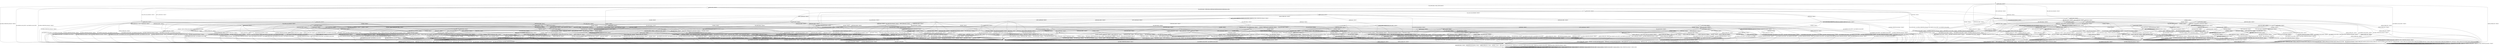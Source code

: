 digraph h14 {
s0 [label="s0"];
s1 [label="s1"];
s2 [label="s2"];
s6 [label="s6"];
s9 [label="s9"];
s18 [label="s18"];
s27 [label="s27"];
s37 [label="s37"];
s3 [label="s3"];
s4 [label="s4"];
s7 [label="s7"];
s8 [label="s8"];
s10 [label="s10"];
s11 [label="s11"];
s36 [label="s36"];
s38 [label="s38"];
s39 [label="s39"];
s48 [label="s48"];
s70 [label="s70"];
s75 [label="s75"];
s76 [label="s76"];
s79 [label="s79"];
s5 [label="s5"];
s12 [label="s12"];
s21 [label="s21"];
s28 [label="s28"];
s29 [label="s29"];
s40 [label="s40"];
s41 [label="s41"];
s42 [label="s42"];
s52 [label="s52"];
s55 [label="s55"];
s58 [label="s58"];
s71 [label="s71"];
s72 [label="s72"];
s77 [label="s77"];
s80 [label="s80"];
s81 [label="s81"];
s13 [label="s13"];
s14 [label="s14"];
s30 [label="s30"];
s43 [label="s43"];
s46 [label="s46"];
s49 [label="s49"];
s50 [label="s50"];
s54 [label="s54"];
s56 [label="s56"];
s64 [label="s64"];
s73 [label="s73"];
s74 [label="s74"];
s78 [label="s78"];
s15 [label="s15"];
s16 [label="s16"];
s17 [label="s17"];
s19 [label="s19"];
s20 [label="s20"];
s22 [label="s22"];
s23 [label="s23"];
s31 [label="s31"];
s35 [label="s35"];
s44 [label="s44"];
s66 [label="s66"];
s67 [label="s67"];
s24 [label="s24"];
s25 [label="s25"];
s32 [label="s32"];
s33 [label="s33"];
s34 [label="s34"];
s45 [label="s45"];
s47 [label="s47"];
s53 [label="s53"];
s59 [label="s59"];
s60 [label="s60"];
s61 [label="s61"];
s26 [label="s26"];
s51 [label="s51"];
s57 [label="s57"];
s62 [label="s62"];
s63 [label="s63"];
s65 [label="s65"];
s68 [label="s68"];
s69 [label="s69"];
s0 -> s1 [label="RSA_CLIENT_HELLO / HELLO_VERIFY_REQUEST"];
s0 -> s2 [label="RSA_CLIENT_KEY_EXCHANGE / TIMEOUT"];
s0 -> s9 [label="CHANGE_CIPHER_SPEC / TIMEOUT"];
s0 -> s18 [label="FINISHED / TIMEOUT"];
s0 -> s0 [label="APPLICATION / TIMEOUT"];
s0 -> s37 [label="CERTIFICATE / TIMEOUT"];
s0 -> s27 [label="EMPTY_CERTIFICATE / TIMEOUT"];
s0 -> s18 [label="CERTIFICATE_VERIFY / TIMEOUT"];
s0 -> s6 [label="Alert(WARNING,CLOSE_NOTIFY) / TIMEOUT"];
s0 -> s6 [label="Alert(FATAL,UNEXPECTED_MESSAGE) / TIMEOUT"];
s1 -> s3 [label="RSA_CLIENT_HELLO / SERVER_HELLO,CERTIFICATE,CERTIFICATE_REQUEST,SERVER_HELLO_DONE"];
s1 -> s4 [label="RSA_CLIENT_KEY_EXCHANGE / TIMEOUT"];
s1 -> s9 [label="CHANGE_CIPHER_SPEC / TIMEOUT"];
s1 -> s7 [label="FINISHED / TIMEOUT"];
s1 -> s1 [label="APPLICATION / TIMEOUT"];
s1 -> s38 [label="CERTIFICATE / TIMEOUT"];
s1 -> s10 [label="EMPTY_CERTIFICATE / TIMEOUT"];
s1 -> s7 [label="CERTIFICATE_VERIFY / TIMEOUT"];
s1 -> s6 [label="Alert(WARNING,CLOSE_NOTIFY) / Alert(WARNING,CLOSE_NOTIFY)"];
s1 -> s6 [label="Alert(FATAL,UNEXPECTED_MESSAGE) / TIMEOUT"];
s2 -> s36 [label="RSA_CLIENT_HELLO / TIMEOUT"];
s2 -> s18 [label="RSA_CLIENT_KEY_EXCHANGE / TIMEOUT"];
s2 -> s11 [label="CHANGE_CIPHER_SPEC / TIMEOUT"];
s2 -> s70 [label="FINISHED / TIMEOUT"];
s2 -> s2 [label="APPLICATION / TIMEOUT"];
s2 -> s75 [label="CERTIFICATE / TIMEOUT"];
s2 -> s75 [label="EMPTY_CERTIFICATE / TIMEOUT"];
s2 -> s39 [label="CERTIFICATE_VERIFY / TIMEOUT"];
s2 -> s6 [label="Alert(WARNING,CLOSE_NOTIFY) / TIMEOUT"];
s2 -> s6 [label="Alert(FATAL,UNEXPECTED_MESSAGE) / TIMEOUT"];
s6 -> s8 [label="RSA_CLIENT_HELLO / TIMEOUT"];
s6 -> s8 [label="RSA_CLIENT_KEY_EXCHANGE / TIMEOUT"];
s6 -> s8 [label="CHANGE_CIPHER_SPEC / TIMEOUT"];
s6 -> s8 [label="FINISHED / TIMEOUT"];
s6 -> s8 [label="APPLICATION / TIMEOUT"];
s6 -> s8 [label="CERTIFICATE / TIMEOUT"];
s6 -> s8 [label="EMPTY_CERTIFICATE / TIMEOUT"];
s6 -> s8 [label="CERTIFICATE_VERIFY / TIMEOUT"];
s6 -> s8 [label="Alert(WARNING,CLOSE_NOTIFY) / TIMEOUT"];
s6 -> s8 [label="Alert(FATAL,UNEXPECTED_MESSAGE) / TIMEOUT"];
s9 -> s9 [label="RSA_CLIENT_HELLO / TIMEOUT"];
s9 -> s9 [label="RSA_CLIENT_KEY_EXCHANGE / TIMEOUT"];
s9 -> s9 [label="CHANGE_CIPHER_SPEC / TIMEOUT"];
s9 -> s9 [label="FINISHED / TIMEOUT"];
s9 -> s9 [label="APPLICATION / TIMEOUT"];
s9 -> s9 [label="CERTIFICATE / TIMEOUT"];
s9 -> s9 [label="EMPTY_CERTIFICATE / TIMEOUT"];
s9 -> s9 [label="CERTIFICATE_VERIFY / TIMEOUT"];
s9 -> s9 [label="Alert(WARNING,CLOSE_NOTIFY) / TIMEOUT"];
s9 -> s9 [label="Alert(FATAL,UNEXPECTED_MESSAGE) / TIMEOUT"];
s18 -> s18 [label="RSA_CLIENT_HELLO / TIMEOUT"];
s18 -> s18 [label="RSA_CLIENT_KEY_EXCHANGE / TIMEOUT"];
s18 -> s9 [label="CHANGE_CIPHER_SPEC / TIMEOUT"];
s18 -> s18 [label="FINISHED / TIMEOUT"];
s18 -> s18 [label="APPLICATION / TIMEOUT"];
s18 -> s18 [label="CERTIFICATE / TIMEOUT"];
s18 -> s18 [label="EMPTY_CERTIFICATE / TIMEOUT"];
s18 -> s18 [label="CERTIFICATE_VERIFY / TIMEOUT"];
s18 -> s6 [label="Alert(WARNING,CLOSE_NOTIFY) / TIMEOUT"];
s18 -> s6 [label="Alert(FATAL,UNEXPECTED_MESSAGE) / TIMEOUT"];
s27 -> s76 [label="RSA_CLIENT_HELLO / TIMEOUT"];
s27 -> s75 [label="RSA_CLIENT_KEY_EXCHANGE / TIMEOUT"];
s27 -> s11 [label="CHANGE_CIPHER_SPEC / TIMEOUT"];
s27 -> s79 [label="FINISHED / TIMEOUT"];
s27 -> s27 [label="APPLICATION / TIMEOUT"];
s27 -> s18 [label="CERTIFICATE / TIMEOUT"];
s27 -> s18 [label="EMPTY_CERTIFICATE / TIMEOUT"];
s27 -> s48 [label="CERTIFICATE_VERIFY / TIMEOUT"];
s27 -> s6 [label="Alert(WARNING,CLOSE_NOTIFY) / TIMEOUT"];
s27 -> s6 [label="Alert(FATAL,UNEXPECTED_MESSAGE) / TIMEOUT"];
s37 -> s37 [label="RSA_CLIENT_HELLO / TIMEOUT"];
s37 -> s37 [label="RSA_CLIENT_KEY_EXCHANGE / TIMEOUT"];
s37 -> s9 [label="CHANGE_CIPHER_SPEC / TIMEOUT"];
s37 -> s37 [label="FINISHED / TIMEOUT"];
s37 -> s37 [label="APPLICATION / TIMEOUT"];
s37 -> s18 [label="CERTIFICATE / TIMEOUT"];
s37 -> s18 [label="EMPTY_CERTIFICATE / TIMEOUT"];
s37 -> s48 [label="CERTIFICATE_VERIFY / TIMEOUT"];
s37 -> s6 [label="Alert(WARNING,CLOSE_NOTIFY) / TIMEOUT"];
s37 -> s6 [label="Alert(FATAL,UNEXPECTED_MESSAGE) / TIMEOUT"];
s3 -> s6 [label="RSA_CLIENT_HELLO / Alert(FATAL,UNEXPECTED_MESSAGE)"];
s3 -> s12 [label="RSA_CLIENT_KEY_EXCHANGE / TIMEOUT"];
s3 -> s9 [label="CHANGE_CIPHER_SPEC / TIMEOUT"];
s3 -> s7 [label="FINISHED / TIMEOUT"];
s3 -> s3 [label="APPLICATION / TIMEOUT"];
s3 -> s38 [label="CERTIFICATE / TIMEOUT"];
s3 -> s40 [label="EMPTY_CERTIFICATE / TIMEOUT"];
s3 -> s7 [label="CERTIFICATE_VERIFY / TIMEOUT"];
s3 -> s6 [label="Alert(WARNING,CLOSE_NOTIFY) / Alert(WARNING,CLOSE_NOTIFY)"];
s3 -> s6 [label="Alert(FATAL,UNEXPECTED_MESSAGE) / TIMEOUT"];
s4 -> s21 [label="RSA_CLIENT_HELLO / TIMEOUT"];
s4 -> s7 [label="RSA_CLIENT_KEY_EXCHANGE / TIMEOUT"];
s4 -> s5 [label="CHANGE_CIPHER_SPEC / TIMEOUT"];
s4 -> s28 [label="FINISHED / TIMEOUT"];
s4 -> s4 [label="APPLICATION / TIMEOUT"];
s4 -> s71 [label="CERTIFICATE / TIMEOUT"];
s4 -> s71 [label="EMPTY_CERTIFICATE / TIMEOUT"];
s4 -> s41 [label="CERTIFICATE_VERIFY / TIMEOUT"];
s4 -> s6 [label="Alert(WARNING,CLOSE_NOTIFY) / Alert(WARNING,CLOSE_NOTIFY)"];
s4 -> s6 [label="Alert(FATAL,UNEXPECTED_MESSAGE) / TIMEOUT"];
s7 -> s7 [label="RSA_CLIENT_HELLO / TIMEOUT"];
s7 -> s7 [label="RSA_CLIENT_KEY_EXCHANGE / TIMEOUT"];
s7 -> s9 [label="CHANGE_CIPHER_SPEC / TIMEOUT"];
s7 -> s7 [label="FINISHED / TIMEOUT"];
s7 -> s7 [label="APPLICATION / TIMEOUT"];
s7 -> s7 [label="CERTIFICATE / TIMEOUT"];
s7 -> s7 [label="EMPTY_CERTIFICATE / TIMEOUT"];
s7 -> s7 [label="CERTIFICATE_VERIFY / TIMEOUT"];
s7 -> s6 [label="Alert(WARNING,CLOSE_NOTIFY) / Alert(WARNING,CLOSE_NOTIFY)"];
s7 -> s6 [label="Alert(FATAL,UNEXPECTED_MESSAGE) / TIMEOUT"];
s8 -> s8 [label="RSA_CLIENT_HELLO / SOCKET_CLOSED"];
s8 -> s8 [label="RSA_CLIENT_KEY_EXCHANGE / SOCKET_CLOSED"];
s8 -> s8 [label="CHANGE_CIPHER_SPEC / SOCKET_CLOSED"];
s8 -> s8 [label="FINISHED / SOCKET_CLOSED"];
s8 -> s8 [label="APPLICATION / SOCKET_CLOSED"];
s8 -> s8 [label="CERTIFICATE / SOCKET_CLOSED"];
s8 -> s8 [label="EMPTY_CERTIFICATE / SOCKET_CLOSED"];
s8 -> s8 [label="CERTIFICATE_VERIFY / SOCKET_CLOSED"];
s8 -> s8 [label="Alert(WARNING,CLOSE_NOTIFY) / SOCKET_CLOSED"];
s8 -> s8 [label="Alert(FATAL,UNEXPECTED_MESSAGE) / SOCKET_CLOSED"];
s10 -> s29 [label="RSA_CLIENT_HELLO / TIMEOUT"];
s10 -> s71 [label="RSA_CLIENT_KEY_EXCHANGE / TIMEOUT"];
s10 -> s5 [label="CHANGE_CIPHER_SPEC / TIMEOUT"];
s10 -> s55 [label="FINISHED / TIMEOUT"];
s10 -> s10 [label="APPLICATION / TIMEOUT"];
s10 -> s7 [label="CERTIFICATE / TIMEOUT"];
s10 -> s7 [label="EMPTY_CERTIFICATE / TIMEOUT"];
s10 -> s42 [label="CERTIFICATE_VERIFY / TIMEOUT"];
s10 -> s6 [label="Alert(WARNING,CLOSE_NOTIFY) / Alert(WARNING,CLOSE_NOTIFY)"];
s10 -> s6 [label="Alert(FATAL,UNEXPECTED_MESSAGE) / TIMEOUT"];
s11 -> s6 [label="RSA_CLIENT_HELLO / TIMEOUT"];
s11 -> s6 [label="RSA_CLIENT_KEY_EXCHANGE / TIMEOUT"];
s11 -> s9 [label="CHANGE_CIPHER_SPEC / TIMEOUT"];
s11 -> s6 [label="FINISHED / TIMEOUT"];
s11 -> s11 [label="APPLICATION / TIMEOUT"];
s11 -> s6 [label="CERTIFICATE / TIMEOUT"];
s11 -> s6 [label="EMPTY_CERTIFICATE / TIMEOUT"];
s11 -> s6 [label="CERTIFICATE_VERIFY / TIMEOUT"];
s11 -> s11 [label="Alert(WARNING,CLOSE_NOTIFY) / TIMEOUT"];
s11 -> s11 [label="Alert(FATAL,UNEXPECTED_MESSAGE) / TIMEOUT"];
s36 -> s18 [label="RSA_CLIENT_HELLO / TIMEOUT"];
s36 -> s18 [label="RSA_CLIENT_KEY_EXCHANGE / TIMEOUT"];
s36 -> s11 [label="CHANGE_CIPHER_SPEC / TIMEOUT"];
s36 -> s80 [label="FINISHED / TIMEOUT"];
s36 -> s36 [label="APPLICATION / TIMEOUT"];
s36 -> s76 [label="CERTIFICATE / TIMEOUT"];
s36 -> s76 [label="EMPTY_CERTIFICATE / TIMEOUT"];
s36 -> s52 [label="CERTIFICATE_VERIFY / TIMEOUT"];
s36 -> s6 [label="Alert(WARNING,CLOSE_NOTIFY) / TIMEOUT"];
s36 -> s6 [label="Alert(FATAL,UNEXPECTED_MESSAGE) / TIMEOUT"];
s38 -> s38 [label="RSA_CLIENT_HELLO / TIMEOUT"];
s38 -> s38 [label="RSA_CLIENT_KEY_EXCHANGE / TIMEOUT"];
s38 -> s9 [label="CHANGE_CIPHER_SPEC / TIMEOUT"];
s38 -> s58 [label="FINISHED / TIMEOUT"];
s38 -> s38 [label="APPLICATION / TIMEOUT"];
s38 -> s7 [label="CERTIFICATE / TIMEOUT"];
s38 -> s7 [label="EMPTY_CERTIFICATE / TIMEOUT"];
s38 -> s42 [label="CERTIFICATE_VERIFY / TIMEOUT"];
s38 -> s6 [label="Alert(WARNING,CLOSE_NOTIFY) / Alert(WARNING,CLOSE_NOTIFY)"];
s38 -> s6 [label="Alert(FATAL,UNEXPECTED_MESSAGE) / TIMEOUT"];
s39 -> s52 [label="RSA_CLIENT_HELLO / TIMEOUT"];
s39 -> s18 [label="RSA_CLIENT_KEY_EXCHANGE / TIMEOUT"];
s39 -> s11 [label="CHANGE_CIPHER_SPEC / TIMEOUT"];
s39 -> s72 [label="FINISHED / TIMEOUT"];
s39 -> s39 [label="APPLICATION / TIMEOUT"];
s39 -> s77 [label="CERTIFICATE / TIMEOUT"];
s39 -> s77 [label="EMPTY_CERTIFICATE / TIMEOUT"];
s39 -> s18 [label="CERTIFICATE_VERIFY / TIMEOUT"];
s39 -> s6 [label="Alert(WARNING,CLOSE_NOTIFY) / TIMEOUT"];
s39 -> s6 [label="Alert(FATAL,UNEXPECTED_MESSAGE) / TIMEOUT"];
s48 -> s48 [label="RSA_CLIENT_HELLO / TIMEOUT"];
s48 -> s77 [label="RSA_CLIENT_KEY_EXCHANGE / TIMEOUT"];
s48 -> s11 [label="CHANGE_CIPHER_SPEC / TIMEOUT"];
s48 -> s77 [label="FINISHED / TIMEOUT"];
s48 -> s48 [label="APPLICATION / TIMEOUT"];
s48 -> s18 [label="CERTIFICATE / TIMEOUT"];
s48 -> s18 [label="EMPTY_CERTIFICATE / TIMEOUT"];
s48 -> s18 [label="CERTIFICATE_VERIFY / TIMEOUT"];
s48 -> s6 [label="Alert(WARNING,CLOSE_NOTIFY) / TIMEOUT"];
s48 -> s6 [label="Alert(FATAL,UNEXPECTED_MESSAGE) / TIMEOUT"];
s70 -> s80 [label="RSA_CLIENT_HELLO / TIMEOUT"];
s70 -> s18 [label="RSA_CLIENT_KEY_EXCHANGE / TIMEOUT"];
s70 -> s11 [label="CHANGE_CIPHER_SPEC / TIMEOUT"];
s70 -> s18 [label="FINISHED / TIMEOUT"];
s70 -> s70 [label="APPLICATION / TIMEOUT"];
s70 -> s79 [label="CERTIFICATE / TIMEOUT"];
s70 -> s79 [label="EMPTY_CERTIFICATE / TIMEOUT"];
s70 -> s72 [label="CERTIFICATE_VERIFY / TIMEOUT"];
s70 -> s6 [label="Alert(WARNING,CLOSE_NOTIFY) / TIMEOUT"];
s70 -> s6 [label="Alert(FATAL,UNEXPECTED_MESSAGE) / TIMEOUT"];
s75 -> s76 [label="RSA_CLIENT_HELLO / TIMEOUT"];
s75 -> s18 [label="RSA_CLIENT_KEY_EXCHANGE / TIMEOUT"];
s75 -> s11 [label="CHANGE_CIPHER_SPEC / TIMEOUT"];
s75 -> s79 [label="FINISHED / TIMEOUT"];
s75 -> s75 [label="APPLICATION / TIMEOUT"];
s75 -> s18 [label="CERTIFICATE / TIMEOUT"];
s75 -> s18 [label="EMPTY_CERTIFICATE / TIMEOUT"];
s75 -> s77 [label="CERTIFICATE_VERIFY / TIMEOUT"];
s75 -> s6 [label="Alert(WARNING,CLOSE_NOTIFY) / TIMEOUT"];
s75 -> s6 [label="Alert(FATAL,UNEXPECTED_MESSAGE) / TIMEOUT"];
s76 -> s18 [label="RSA_CLIENT_HELLO / TIMEOUT"];
s76 -> s76 [label="RSA_CLIENT_KEY_EXCHANGE / TIMEOUT"];
s76 -> s11 [label="CHANGE_CIPHER_SPEC / TIMEOUT"];
s76 -> s81 [label="FINISHED / TIMEOUT"];
s76 -> s76 [label="APPLICATION / TIMEOUT"];
s76 -> s18 [label="CERTIFICATE / TIMEOUT"];
s76 -> s18 [label="EMPTY_CERTIFICATE / TIMEOUT"];
s76 -> s48 [label="CERTIFICATE_VERIFY / TIMEOUT"];
s76 -> s6 [label="Alert(WARNING,CLOSE_NOTIFY) / TIMEOUT"];
s76 -> s6 [label="Alert(FATAL,UNEXPECTED_MESSAGE) / TIMEOUT"];
s79 -> s81 [label="RSA_CLIENT_HELLO / TIMEOUT"];
s79 -> s79 [label="RSA_CLIENT_KEY_EXCHANGE / TIMEOUT"];
s79 -> s11 [label="CHANGE_CIPHER_SPEC / TIMEOUT"];
s79 -> s18 [label="FINISHED / TIMEOUT"];
s79 -> s79 [label="APPLICATION / TIMEOUT"];
s79 -> s18 [label="CERTIFICATE / TIMEOUT"];
s79 -> s18 [label="EMPTY_CERTIFICATE / TIMEOUT"];
s79 -> s77 [label="CERTIFICATE_VERIFY / TIMEOUT"];
s79 -> s6 [label="Alert(WARNING,CLOSE_NOTIFY) / TIMEOUT"];
s79 -> s6 [label="Alert(FATAL,UNEXPECTED_MESSAGE) / TIMEOUT"];
s5 -> s6 [label="RSA_CLIENT_HELLO / Alert(FATAL,UNEXPECTED_MESSAGE)"];
s5 -> s6 [label="RSA_CLIENT_KEY_EXCHANGE / Alert(FATAL,UNEXPECTED_MESSAGE)"];
s5 -> s9 [label="CHANGE_CIPHER_SPEC / TIMEOUT"];
s5 -> s6 [label="FINISHED / Alert(FATAL,UNEXPECTED_MESSAGE)"];
s5 -> s5 [label="APPLICATION / TIMEOUT"];
s5 -> s6 [label="CERTIFICATE / Alert(FATAL,UNEXPECTED_MESSAGE)"];
s5 -> s6 [label="EMPTY_CERTIFICATE / Alert(FATAL,UNEXPECTED_MESSAGE)"];
s5 -> s6 [label="CERTIFICATE_VERIFY / Alert(FATAL,UNEXPECTED_MESSAGE)"];
s5 -> s5 [label="Alert(WARNING,CLOSE_NOTIFY) / TIMEOUT"];
s5 -> s5 [label="Alert(FATAL,UNEXPECTED_MESSAGE) / TIMEOUT"];
s12 -> s21 [label="RSA_CLIENT_HELLO / TIMEOUT"];
s12 -> s7 [label="RSA_CLIENT_KEY_EXCHANGE / TIMEOUT"];
s12 -> s13 [label="CHANGE_CIPHER_SPEC / TIMEOUT"];
s12 -> s28 [label="FINISHED / TIMEOUT"];
s12 -> s12 [label="APPLICATION / TIMEOUT"];
s12 -> s30 [label="CERTIFICATE / TIMEOUT"];
s12 -> s43 [label="EMPTY_CERTIFICATE / TIMEOUT"];
s12 -> s14 [label="CERTIFICATE_VERIFY / TIMEOUT"];
s12 -> s6 [label="Alert(WARNING,CLOSE_NOTIFY) / Alert(WARNING,CLOSE_NOTIFY)"];
s12 -> s6 [label="Alert(FATAL,UNEXPECTED_MESSAGE) / TIMEOUT"];
s21 -> s7 [label="RSA_CLIENT_HELLO / TIMEOUT"];
s21 -> s7 [label="RSA_CLIENT_KEY_EXCHANGE / TIMEOUT"];
s21 -> s5 [label="CHANGE_CIPHER_SPEC / TIMEOUT"];
s21 -> s54 [label="FINISHED / TIMEOUT"];
s21 -> s21 [label="APPLICATION / TIMEOUT"];
s21 -> s29 [label="CERTIFICATE / TIMEOUT"];
s21 -> s29 [label="EMPTY_CERTIFICATE / TIMEOUT"];
s21 -> s46 [label="CERTIFICATE_VERIFY / TIMEOUT"];
s21 -> s6 [label="Alert(WARNING,CLOSE_NOTIFY) / Alert(WARNING,CLOSE_NOTIFY)"];
s21 -> s6 [label="Alert(FATAL,UNEXPECTED_MESSAGE) / TIMEOUT"];
s28 -> s54 [label="RSA_CLIENT_HELLO / TIMEOUT"];
s28 -> s7 [label="RSA_CLIENT_KEY_EXCHANGE / TIMEOUT"];
s28 -> s5 [label="CHANGE_CIPHER_SPEC / TIMEOUT"];
s28 -> s7 [label="FINISHED / TIMEOUT"];
s28 -> s28 [label="APPLICATION / TIMEOUT"];
s28 -> s55 [label="CERTIFICATE / TIMEOUT"];
s28 -> s55 [label="EMPTY_CERTIFICATE / TIMEOUT"];
s28 -> s49 [label="CERTIFICATE_VERIFY / TIMEOUT"];
s28 -> s6 [label="Alert(WARNING,CLOSE_NOTIFY) / Alert(WARNING,CLOSE_NOTIFY)"];
s28 -> s6 [label="Alert(FATAL,UNEXPECTED_MESSAGE) / TIMEOUT"];
s29 -> s7 [label="RSA_CLIENT_HELLO / TIMEOUT"];
s29 -> s29 [label="RSA_CLIENT_KEY_EXCHANGE / TIMEOUT"];
s29 -> s5 [label="CHANGE_CIPHER_SPEC / TIMEOUT"];
s29 -> s56 [label="FINISHED / TIMEOUT"];
s29 -> s29 [label="APPLICATION / TIMEOUT"];
s29 -> s7 [label="CERTIFICATE / TIMEOUT"];
s29 -> s7 [label="EMPTY_CERTIFICATE / TIMEOUT"];
s29 -> s50 [label="CERTIFICATE_VERIFY / TIMEOUT"];
s29 -> s6 [label="Alert(WARNING,CLOSE_NOTIFY) / Alert(WARNING,CLOSE_NOTIFY)"];
s29 -> s6 [label="Alert(FATAL,UNEXPECTED_MESSAGE) / TIMEOUT"];
s40 -> s29 [label="RSA_CLIENT_HELLO / TIMEOUT"];
s40 -> s43 [label="RSA_CLIENT_KEY_EXCHANGE / TIMEOUT"];
s40 -> s5 [label="CHANGE_CIPHER_SPEC / TIMEOUT"];
s40 -> s55 [label="FINISHED / TIMEOUT"];
s40 -> s40 [label="APPLICATION / TIMEOUT"];
s40 -> s7 [label="CERTIFICATE / TIMEOUT"];
s40 -> s7 [label="EMPTY_CERTIFICATE / TIMEOUT"];
s40 -> s73 [label="CERTIFICATE_VERIFY / TIMEOUT"];
s40 -> s6 [label="Alert(WARNING,CLOSE_NOTIFY) / Alert(WARNING,CLOSE_NOTIFY)"];
s40 -> s6 [label="Alert(FATAL,UNEXPECTED_MESSAGE) / TIMEOUT"];
s41 -> s46 [label="RSA_CLIENT_HELLO / TIMEOUT"];
s41 -> s7 [label="RSA_CLIENT_KEY_EXCHANGE / TIMEOUT"];
s41 -> s5 [label="CHANGE_CIPHER_SPEC / TIMEOUT"];
s41 -> s49 [label="FINISHED / TIMEOUT"];
s41 -> s41 [label="APPLICATION / TIMEOUT"];
s41 -> s74 [label="CERTIFICATE / TIMEOUT"];
s41 -> s74 [label="EMPTY_CERTIFICATE / TIMEOUT"];
s41 -> s7 [label="CERTIFICATE_VERIFY / TIMEOUT"];
s41 -> s6 [label="Alert(WARNING,CLOSE_NOTIFY) / Alert(WARNING,CLOSE_NOTIFY)"];
s41 -> s6 [label="Alert(FATAL,UNEXPECTED_MESSAGE) / TIMEOUT"];
s42 -> s50 [label="RSA_CLIENT_HELLO / TIMEOUT"];
s42 -> s74 [label="RSA_CLIENT_KEY_EXCHANGE / TIMEOUT"];
s42 -> s5 [label="CHANGE_CIPHER_SPEC / TIMEOUT"];
s42 -> s64 [label="FINISHED / TIMEOUT"];
s42 -> s42 [label="APPLICATION / TIMEOUT"];
s42 -> s7 [label="CERTIFICATE / TIMEOUT"];
s42 -> s7 [label="EMPTY_CERTIFICATE / TIMEOUT"];
s42 -> s7 [label="CERTIFICATE_VERIFY / TIMEOUT"];
s42 -> s6 [label="Alert(WARNING,CLOSE_NOTIFY) / Alert(WARNING,CLOSE_NOTIFY)"];
s42 -> s6 [label="Alert(FATAL,UNEXPECTED_MESSAGE) / TIMEOUT"];
s52 -> s18 [label="RSA_CLIENT_HELLO / TIMEOUT"];
s52 -> s18 [label="RSA_CLIENT_KEY_EXCHANGE / TIMEOUT"];
s52 -> s11 [label="CHANGE_CIPHER_SPEC / TIMEOUT"];
s52 -> s52 [label="FINISHED / TIMEOUT"];
s52 -> s52 [label="APPLICATION / TIMEOUT"];
s52 -> s78 [label="CERTIFICATE / TIMEOUT"];
s52 -> s78 [label="EMPTY_CERTIFICATE / TIMEOUT"];
s52 -> s18 [label="CERTIFICATE_VERIFY / TIMEOUT"];
s52 -> s6 [label="Alert(WARNING,CLOSE_NOTIFY) / TIMEOUT"];
s52 -> s6 [label="Alert(FATAL,UNEXPECTED_MESSAGE) / TIMEOUT"];
s55 -> s56 [label="RSA_CLIENT_HELLO / TIMEOUT"];
s55 -> s55 [label="RSA_CLIENT_KEY_EXCHANGE / TIMEOUT"];
s55 -> s5 [label="CHANGE_CIPHER_SPEC / TIMEOUT"];
s55 -> s7 [label="FINISHED / TIMEOUT"];
s55 -> s55 [label="APPLICATION / TIMEOUT"];
s55 -> s7 [label="CERTIFICATE / TIMEOUT"];
s55 -> s7 [label="EMPTY_CERTIFICATE / TIMEOUT"];
s55 -> s64 [label="CERTIFICATE_VERIFY / TIMEOUT"];
s55 -> s6 [label="Alert(WARNING,CLOSE_NOTIFY) / Alert(WARNING,CLOSE_NOTIFY)"];
s55 -> s6 [label="Alert(FATAL,UNEXPECTED_MESSAGE) / TIMEOUT"];
s58 -> s58 [label="RSA_CLIENT_HELLO / TIMEOUT"];
s58 -> s58 [label="RSA_CLIENT_KEY_EXCHANGE / TIMEOUT"];
s58 -> s9 [label="CHANGE_CIPHER_SPEC / TIMEOUT"];
s58 -> s7 [label="FINISHED / TIMEOUT"];
s58 -> s58 [label="APPLICATION / TIMEOUT"];
s58 -> s7 [label="CERTIFICATE / TIMEOUT"];
s58 -> s7 [label="EMPTY_CERTIFICATE / TIMEOUT"];
s58 -> s64 [label="CERTIFICATE_VERIFY / TIMEOUT"];
s58 -> s6 [label="Alert(WARNING,CLOSE_NOTIFY) / Alert(WARNING,CLOSE_NOTIFY)"];
s58 -> s6 [label="Alert(FATAL,UNEXPECTED_MESSAGE) / TIMEOUT"];
s71 -> s29 [label="RSA_CLIENT_HELLO / TIMEOUT"];
s71 -> s7 [label="RSA_CLIENT_KEY_EXCHANGE / TIMEOUT"];
s71 -> s5 [label="CHANGE_CIPHER_SPEC / TIMEOUT"];
s71 -> s55 [label="FINISHED / TIMEOUT"];
s71 -> s71 [label="APPLICATION / TIMEOUT"];
s71 -> s7 [label="CERTIFICATE / TIMEOUT"];
s71 -> s7 [label="EMPTY_CERTIFICATE / TIMEOUT"];
s71 -> s74 [label="CERTIFICATE_VERIFY / TIMEOUT"];
s71 -> s6 [label="Alert(WARNING,CLOSE_NOTIFY) / Alert(WARNING,CLOSE_NOTIFY)"];
s71 -> s6 [label="Alert(FATAL,UNEXPECTED_MESSAGE) / TIMEOUT"];
s72 -> s52 [label="RSA_CLIENT_HELLO / TIMEOUT"];
s72 -> s18 [label="RSA_CLIENT_KEY_EXCHANGE / TIMEOUT"];
s72 -> s11 [label="CHANGE_CIPHER_SPEC / TIMEOUT"];
s72 -> s18 [label="FINISHED / TIMEOUT"];
s72 -> s72 [label="APPLICATION / TIMEOUT"];
s72 -> s77 [label="CERTIFICATE / TIMEOUT"];
s72 -> s77 [label="EMPTY_CERTIFICATE / TIMEOUT"];
s72 -> s18 [label="CERTIFICATE_VERIFY / TIMEOUT"];
s72 -> s6 [label="Alert(WARNING,CLOSE_NOTIFY) / TIMEOUT"];
s72 -> s6 [label="Alert(FATAL,UNEXPECTED_MESSAGE) / TIMEOUT"];
s77 -> s78 [label="RSA_CLIENT_HELLO / TIMEOUT"];
s77 -> s18 [label="RSA_CLIENT_KEY_EXCHANGE / TIMEOUT"];
s77 -> s11 [label="CHANGE_CIPHER_SPEC / TIMEOUT"];
s77 -> s77 [label="FINISHED / TIMEOUT"];
s77 -> s77 [label="APPLICATION / TIMEOUT"];
s77 -> s18 [label="CERTIFICATE / TIMEOUT"];
s77 -> s18 [label="EMPTY_CERTIFICATE / TIMEOUT"];
s77 -> s18 [label="CERTIFICATE_VERIFY / TIMEOUT"];
s77 -> s6 [label="Alert(WARNING,CLOSE_NOTIFY) / TIMEOUT"];
s77 -> s6 [label="Alert(FATAL,UNEXPECTED_MESSAGE) / TIMEOUT"];
s80 -> s18 [label="RSA_CLIENT_HELLO / TIMEOUT"];
s80 -> s18 [label="RSA_CLIENT_KEY_EXCHANGE / TIMEOUT"];
s80 -> s11 [label="CHANGE_CIPHER_SPEC / TIMEOUT"];
s80 -> s18 [label="FINISHED / TIMEOUT"];
s80 -> s80 [label="APPLICATION / TIMEOUT"];
s80 -> s81 [label="CERTIFICATE / TIMEOUT"];
s80 -> s81 [label="EMPTY_CERTIFICATE / TIMEOUT"];
s80 -> s52 [label="CERTIFICATE_VERIFY / TIMEOUT"];
s80 -> s6 [label="Alert(WARNING,CLOSE_NOTIFY) / TIMEOUT"];
s80 -> s6 [label="Alert(FATAL,UNEXPECTED_MESSAGE) / TIMEOUT"];
s81 -> s18 [label="RSA_CLIENT_HELLO / TIMEOUT"];
s81 -> s81 [label="RSA_CLIENT_KEY_EXCHANGE / TIMEOUT"];
s81 -> s11 [label="CHANGE_CIPHER_SPEC / TIMEOUT"];
s81 -> s18 [label="FINISHED / TIMEOUT"];
s81 -> s81 [label="APPLICATION / TIMEOUT"];
s81 -> s18 [label="CERTIFICATE / TIMEOUT"];
s81 -> s18 [label="EMPTY_CERTIFICATE / TIMEOUT"];
s81 -> s77 [label="CERTIFICATE_VERIFY / TIMEOUT"];
s81 -> s6 [label="Alert(WARNING,CLOSE_NOTIFY) / TIMEOUT"];
s81 -> s6 [label="Alert(FATAL,UNEXPECTED_MESSAGE) / TIMEOUT"];
s13 -> s19 [label="RSA_CLIENT_HELLO / TIMEOUT"];
s13 -> s7 [label="RSA_CLIENT_KEY_EXCHANGE / TIMEOUT"];
s13 -> s9 [label="CHANGE_CIPHER_SPEC / TIMEOUT"];
s13 -> s15 [label="FINISHED / CHANGE_CIPHER_SPEC,FINISHED,CHANGE_CIPHER_SPEC,FINISHED"];
s13 -> s13 [label="APPLICATION / TIMEOUT"];
s13 -> s22 [label="CERTIFICATE / TIMEOUT"];
s13 -> s44 [label="EMPTY_CERTIFICATE / TIMEOUT"];
s13 -> s16 [label="CERTIFICATE_VERIFY / TIMEOUT"];
s13 -> s13 [label="Alert(WARNING,CLOSE_NOTIFY) / TIMEOUT"];
s13 -> s13 [label="Alert(FATAL,UNEXPECTED_MESSAGE) / TIMEOUT"];
s14 -> s20 [label="RSA_CLIENT_HELLO / TIMEOUT"];
s14 -> s7 [label="RSA_CLIENT_KEY_EXCHANGE / TIMEOUT"];
s14 -> s17 [label="CHANGE_CIPHER_SPEC / TIMEOUT"];
s14 -> s31 [label="FINISHED / TIMEOUT"];
s14 -> s14 [label="APPLICATION / TIMEOUT"];
s14 -> s23 [label="CERTIFICATE / TIMEOUT"];
s14 -> s23 [label="EMPTY_CERTIFICATE / TIMEOUT"];
s14 -> s7 [label="CERTIFICATE_VERIFY / TIMEOUT"];
s14 -> s6 [label="Alert(WARNING,CLOSE_NOTIFY) / Alert(WARNING,CLOSE_NOTIFY)"];
s14 -> s6 [label="Alert(FATAL,UNEXPECTED_MESSAGE) / TIMEOUT"];
s30 -> s29 [label="RSA_CLIENT_HELLO / TIMEOUT"];
s30 -> s7 [label="RSA_CLIENT_KEY_EXCHANGE / TIMEOUT"];
s30 -> s35 [label="CHANGE_CIPHER_SPEC / TIMEOUT"];
s30 -> s55 [label="FINISHED / TIMEOUT"];
s30 -> s30 [label="APPLICATION / TIMEOUT"];
s30 -> s7 [label="CERTIFICATE / TIMEOUT"];
s30 -> s7 [label="EMPTY_CERTIFICATE / TIMEOUT"];
s30 -> s30 [label="CERTIFICATE_VERIFY / TIMEOUT"];
s30 -> s6 [label="Alert(WARNING,CLOSE_NOTIFY) / Alert(WARNING,CLOSE_NOTIFY)"];
s30 -> s6 [label="Alert(FATAL,UNEXPECTED_MESSAGE) / TIMEOUT"];
s43 -> s29 [label="RSA_CLIENT_HELLO / TIMEOUT"];
s43 -> s7 [label="RSA_CLIENT_KEY_EXCHANGE / TIMEOUT"];
s43 -> s35 [label="CHANGE_CIPHER_SPEC / TIMEOUT"];
s43 -> s55 [label="FINISHED / TIMEOUT"];
s43 -> s43 [label="APPLICATION / TIMEOUT"];
s43 -> s7 [label="CERTIFICATE / TIMEOUT"];
s43 -> s7 [label="EMPTY_CERTIFICATE / TIMEOUT"];
s43 -> s23 [label="CERTIFICATE_VERIFY / TIMEOUT"];
s43 -> s6 [label="Alert(WARNING,CLOSE_NOTIFY) / Alert(WARNING,CLOSE_NOTIFY)"];
s43 -> s6 [label="Alert(FATAL,UNEXPECTED_MESSAGE) / TIMEOUT"];
s46 -> s7 [label="RSA_CLIENT_HELLO / TIMEOUT"];
s46 -> s7 [label="RSA_CLIENT_KEY_EXCHANGE / TIMEOUT"];
s46 -> s5 [label="CHANGE_CIPHER_SPEC / TIMEOUT"];
s46 -> s66 [label="FINISHED / TIMEOUT"];
s46 -> s46 [label="APPLICATION / TIMEOUT"];
s46 -> s50 [label="CERTIFICATE / TIMEOUT"];
s46 -> s50 [label="EMPTY_CERTIFICATE / TIMEOUT"];
s46 -> s7 [label="CERTIFICATE_VERIFY / TIMEOUT"];
s46 -> s6 [label="Alert(WARNING,CLOSE_NOTIFY) / Alert(WARNING,CLOSE_NOTIFY)"];
s46 -> s6 [label="Alert(FATAL,UNEXPECTED_MESSAGE) / TIMEOUT"];
s49 -> s66 [label="RSA_CLIENT_HELLO / TIMEOUT"];
s49 -> s7 [label="RSA_CLIENT_KEY_EXCHANGE / TIMEOUT"];
s49 -> s5 [label="CHANGE_CIPHER_SPEC / TIMEOUT"];
s49 -> s7 [label="FINISHED / TIMEOUT"];
s49 -> s49 [label="APPLICATION / TIMEOUT"];
s49 -> s64 [label="CERTIFICATE / TIMEOUT"];
s49 -> s64 [label="EMPTY_CERTIFICATE / TIMEOUT"];
s49 -> s7 [label="CERTIFICATE_VERIFY / TIMEOUT"];
s49 -> s6 [label="Alert(WARNING,CLOSE_NOTIFY) / Alert(WARNING,CLOSE_NOTIFY)"];
s49 -> s6 [label="Alert(FATAL,UNEXPECTED_MESSAGE) / TIMEOUT"];
s50 -> s7 [label="RSA_CLIENT_HELLO / TIMEOUT"];
s50 -> s50 [label="RSA_CLIENT_KEY_EXCHANGE / TIMEOUT"];
s50 -> s5 [label="CHANGE_CIPHER_SPEC / TIMEOUT"];
s50 -> s67 [label="FINISHED / TIMEOUT"];
s50 -> s50 [label="APPLICATION / TIMEOUT"];
s50 -> s7 [label="CERTIFICATE / TIMEOUT"];
s50 -> s7 [label="EMPTY_CERTIFICATE / TIMEOUT"];
s50 -> s7 [label="CERTIFICATE_VERIFY / TIMEOUT"];
s50 -> s6 [label="Alert(WARNING,CLOSE_NOTIFY) / Alert(WARNING,CLOSE_NOTIFY)"];
s50 -> s6 [label="Alert(FATAL,UNEXPECTED_MESSAGE) / TIMEOUT"];
s54 -> s7 [label="RSA_CLIENT_HELLO / TIMEOUT"];
s54 -> s7 [label="RSA_CLIENT_KEY_EXCHANGE / TIMEOUT"];
s54 -> s5 [label="CHANGE_CIPHER_SPEC / TIMEOUT"];
s54 -> s7 [label="FINISHED / TIMEOUT"];
s54 -> s54 [label="APPLICATION / TIMEOUT"];
s54 -> s56 [label="CERTIFICATE / TIMEOUT"];
s54 -> s56 [label="EMPTY_CERTIFICATE / TIMEOUT"];
s54 -> s66 [label="CERTIFICATE_VERIFY / TIMEOUT"];
s54 -> s6 [label="Alert(WARNING,CLOSE_NOTIFY) / Alert(WARNING,CLOSE_NOTIFY)"];
s54 -> s6 [label="Alert(FATAL,UNEXPECTED_MESSAGE) / TIMEOUT"];
s56 -> s7 [label="RSA_CLIENT_HELLO / TIMEOUT"];
s56 -> s56 [label="RSA_CLIENT_KEY_EXCHANGE / TIMEOUT"];
s56 -> s5 [label="CHANGE_CIPHER_SPEC / TIMEOUT"];
s56 -> s7 [label="FINISHED / TIMEOUT"];
s56 -> s56 [label="APPLICATION / TIMEOUT"];
s56 -> s7 [label="CERTIFICATE / TIMEOUT"];
s56 -> s7 [label="EMPTY_CERTIFICATE / TIMEOUT"];
s56 -> s67 [label="CERTIFICATE_VERIFY / TIMEOUT"];
s56 -> s6 [label="Alert(WARNING,CLOSE_NOTIFY) / Alert(WARNING,CLOSE_NOTIFY)"];
s56 -> s6 [label="Alert(FATAL,UNEXPECTED_MESSAGE) / TIMEOUT"];
s64 -> s67 [label="RSA_CLIENT_HELLO / TIMEOUT"];
s64 -> s64 [label="RSA_CLIENT_KEY_EXCHANGE / TIMEOUT"];
s64 -> s5 [label="CHANGE_CIPHER_SPEC / TIMEOUT"];
s64 -> s7 [label="FINISHED / TIMEOUT"];
s64 -> s64 [label="APPLICATION / TIMEOUT"];
s64 -> s7 [label="CERTIFICATE / TIMEOUT"];
s64 -> s7 [label="EMPTY_CERTIFICATE / TIMEOUT"];
s64 -> s7 [label="CERTIFICATE_VERIFY / TIMEOUT"];
s64 -> s6 [label="Alert(WARNING,CLOSE_NOTIFY) / Alert(WARNING,CLOSE_NOTIFY)"];
s64 -> s6 [label="Alert(FATAL,UNEXPECTED_MESSAGE) / TIMEOUT"];
s73 -> s34 [label="RSA_CLIENT_HELLO / TIMEOUT"];
s73 -> s23 [label="RSA_CLIENT_KEY_EXCHANGE / TIMEOUT"];
s73 -> s17 [label="CHANGE_CIPHER_SPEC / TIMEOUT"];
s73 -> s73 [label="FINISHED / TIMEOUT"];
s73 -> s73 [label="APPLICATION / TIMEOUT"];
s73 -> s7 [label="CERTIFICATE / TIMEOUT"];
s73 -> s7 [label="EMPTY_CERTIFICATE / TIMEOUT"];
s73 -> s7 [label="CERTIFICATE_VERIFY / TIMEOUT"];
s73 -> s6 [label="Alert(WARNING,CLOSE_NOTIFY) / Alert(WARNING,CLOSE_NOTIFY)"];
s73 -> s6 [label="Alert(FATAL,UNEXPECTED_MESSAGE) / TIMEOUT"];
s74 -> s50 [label="RSA_CLIENT_HELLO / TIMEOUT"];
s74 -> s7 [label="RSA_CLIENT_KEY_EXCHANGE / TIMEOUT"];
s74 -> s5 [label="CHANGE_CIPHER_SPEC / TIMEOUT"];
s74 -> s64 [label="FINISHED / TIMEOUT"];
s74 -> s74 [label="APPLICATION / TIMEOUT"];
s74 -> s7 [label="CERTIFICATE / TIMEOUT"];
s74 -> s7 [label="EMPTY_CERTIFICATE / TIMEOUT"];
s74 -> s7 [label="CERTIFICATE_VERIFY / TIMEOUT"];
s74 -> s6 [label="Alert(WARNING,CLOSE_NOTIFY) / Alert(WARNING,CLOSE_NOTIFY)"];
s74 -> s6 [label="Alert(FATAL,UNEXPECTED_MESSAGE) / TIMEOUT"];
s78 -> s18 [label="RSA_CLIENT_HELLO / TIMEOUT"];
s78 -> s18 [label="RSA_CLIENT_KEY_EXCHANGE / TIMEOUT"];
s78 -> s11 [label="CHANGE_CIPHER_SPEC / TIMEOUT"];
s78 -> s78 [label="FINISHED / TIMEOUT"];
s78 -> s78 [label="APPLICATION / TIMEOUT"];
s78 -> s18 [label="CERTIFICATE / TIMEOUT"];
s78 -> s18 [label="EMPTY_CERTIFICATE / TIMEOUT"];
s78 -> s18 [label="CERTIFICATE_VERIFY / TIMEOUT"];
s78 -> s6 [label="Alert(WARNING,CLOSE_NOTIFY) / TIMEOUT"];
s78 -> s6 [label="Alert(FATAL,UNEXPECTED_MESSAGE) / TIMEOUT"];
s15 -> s15 [label="RSA_CLIENT_HELLO / TIMEOUT"];
s15 -> s15 [label="RSA_CLIENT_KEY_EXCHANGE / TIMEOUT"];
s15 -> s9 [label="CHANGE_CIPHER_SPEC / TIMEOUT"];
s15 -> s15 [label="FINISHED / TIMEOUT"];
s15 -> s6 [label="APPLICATION / APPLICATION"];
s15 -> s15 [label="CERTIFICATE / TIMEOUT"];
s15 -> s15 [label="EMPTY_CERTIFICATE / TIMEOUT"];
s15 -> s15 [label="CERTIFICATE_VERIFY / TIMEOUT"];
s15 -> s6 [label="Alert(WARNING,CLOSE_NOTIFY) / TIMEOUT"];
s15 -> s6 [label="Alert(FATAL,UNEXPECTED_MESSAGE) / TIMEOUT"];
s16 -> s32 [label="RSA_CLIENT_HELLO / TIMEOUT"];
s16 -> s7 [label="RSA_CLIENT_KEY_EXCHANGE / TIMEOUT"];
s16 -> s17 [label="CHANGE_CIPHER_SPEC / TIMEOUT"];
s16 -> s59 [label="FINISHED / TIMEOUT"];
s16 -> s7 [label="APPLICATION / TIMEOUT"];
s16 -> s24 [label="CERTIFICATE / TIMEOUT"];
s16 -> s24 [label="EMPTY_CERTIFICATE / TIMEOUT"];
s16 -> s7 [label="CERTIFICATE_VERIFY / TIMEOUT"];
s16 -> s6 [label="Alert(WARNING,CLOSE_NOTIFY) / Alert(WARNING,CLOSE_NOTIFY)"];
s16 -> s6 [label="Alert(FATAL,UNEXPECTED_MESSAGE) / TIMEOUT"];
s17 -> s6 [label="RSA_CLIENT_HELLO / Alert(FATAL,HANDSHAKE_FAILURE)"];
s17 -> s6 [label="RSA_CLIENT_KEY_EXCHANGE / Alert(FATAL,HANDSHAKE_FAILURE)"];
s17 -> s9 [label="CHANGE_CIPHER_SPEC / TIMEOUT"];
s17 -> s6 [label="FINISHED / Alert(FATAL,HANDSHAKE_FAILURE)"];
s17 -> s17 [label="APPLICATION / TIMEOUT"];
s17 -> s6 [label="CERTIFICATE / Alert(FATAL,HANDSHAKE_FAILURE)"];
s17 -> s6 [label="EMPTY_CERTIFICATE / Alert(FATAL,HANDSHAKE_FAILURE)"];
s17 -> s6 [label="CERTIFICATE_VERIFY / Alert(FATAL,HANDSHAKE_FAILURE)"];
s17 -> s17 [label="Alert(WARNING,CLOSE_NOTIFY) / TIMEOUT"];
s17 -> s17 [label="Alert(FATAL,UNEXPECTED_MESSAGE) / TIMEOUT"];
s19 -> s7 [label="RSA_CLIENT_HELLO / TIMEOUT"];
s19 -> s7 [label="RSA_CLIENT_KEY_EXCHANGE / TIMEOUT"];
s19 -> s5 [label="CHANGE_CIPHER_SPEC / TIMEOUT"];
s19 -> s53 [label="FINISHED / TIMEOUT"];
s19 -> s7 [label="APPLICATION / TIMEOUT"];
s19 -> s33 [label="CERTIFICATE / TIMEOUT"];
s19 -> s33 [label="EMPTY_CERTIFICATE / TIMEOUT"];
s19 -> s45 [label="CERTIFICATE_VERIFY / TIMEOUT"];
s19 -> s6 [label="Alert(WARNING,CLOSE_NOTIFY) / Alert(WARNING,CLOSE_NOTIFY)"];
s19 -> s6 [label="Alert(FATAL,UNEXPECTED_MESSAGE) / TIMEOUT"];
s20 -> s7 [label="RSA_CLIENT_HELLO / TIMEOUT"];
s20 -> s7 [label="RSA_CLIENT_KEY_EXCHANGE / TIMEOUT"];
s20 -> s17 [label="CHANGE_CIPHER_SPEC / TIMEOUT"];
s20 -> s60 [label="FINISHED / TIMEOUT"];
s20 -> s20 [label="APPLICATION / TIMEOUT"];
s20 -> s34 [label="CERTIFICATE / TIMEOUT"];
s20 -> s34 [label="EMPTY_CERTIFICATE / TIMEOUT"];
s20 -> s7 [label="CERTIFICATE_VERIFY / TIMEOUT"];
s20 -> s6 [label="Alert(WARNING,CLOSE_NOTIFY) / Alert(WARNING,CLOSE_NOTIFY)"];
s20 -> s6 [label="Alert(FATAL,UNEXPECTED_MESSAGE) / TIMEOUT"];
s22 -> s33 [label="RSA_CLIENT_HELLO / TIMEOUT"];
s22 -> s7 [label="RSA_CLIENT_KEY_EXCHANGE / TIMEOUT"];
s22 -> s5 [label="CHANGE_CIPHER_SPEC / TIMEOUT"];
s22 -> s25 [label="FINISHED / TIMEOUT"];
s22 -> s7 [label="APPLICATION / TIMEOUT"];
s22 -> s7 [label="CERTIFICATE / TIMEOUT"];
s22 -> s7 [label="EMPTY_CERTIFICATE / TIMEOUT"];
s22 -> s47 [label="CERTIFICATE_VERIFY / TIMEOUT"];
s22 -> s6 [label="Alert(WARNING,CLOSE_NOTIFY) / Alert(WARNING,CLOSE_NOTIFY)"];
s22 -> s6 [label="Alert(FATAL,UNEXPECTED_MESSAGE) / TIMEOUT"];
s23 -> s34 [label="RSA_CLIENT_HELLO / TIMEOUT"];
s23 -> s7 [label="RSA_CLIENT_KEY_EXCHANGE / TIMEOUT"];
s23 -> s17 [label="CHANGE_CIPHER_SPEC / TIMEOUT"];
s23 -> s61 [label="FINISHED / TIMEOUT"];
s23 -> s23 [label="APPLICATION / TIMEOUT"];
s23 -> s7 [label="CERTIFICATE / TIMEOUT"];
s23 -> s7 [label="EMPTY_CERTIFICATE / TIMEOUT"];
s23 -> s7 [label="CERTIFICATE_VERIFY / TIMEOUT"];
s23 -> s6 [label="Alert(WARNING,CLOSE_NOTIFY) / Alert(WARNING,CLOSE_NOTIFY)"];
s23 -> s6 [label="Alert(FATAL,UNEXPECTED_MESSAGE) / TIMEOUT"];
s31 -> s60 [label="RSA_CLIENT_HELLO / TIMEOUT"];
s31 -> s7 [label="RSA_CLIENT_KEY_EXCHANGE / TIMEOUT"];
s31 -> s17 [label="CHANGE_CIPHER_SPEC / TIMEOUT"];
s31 -> s7 [label="FINISHED / TIMEOUT"];
s31 -> s31 [label="APPLICATION / TIMEOUT"];
s31 -> s61 [label="CERTIFICATE / TIMEOUT"];
s31 -> s61 [label="EMPTY_CERTIFICATE / TIMEOUT"];
s31 -> s7 [label="CERTIFICATE_VERIFY / TIMEOUT"];
s31 -> s6 [label="Alert(WARNING,CLOSE_NOTIFY) / Alert(WARNING,CLOSE_NOTIFY)"];
s31 -> s6 [label="Alert(FATAL,UNEXPECTED_MESSAGE) / TIMEOUT"];
s35 -> s7 [label="RSA_CLIENT_HELLO / TIMEOUT"];
s35 -> s7 [label="RSA_CLIENT_KEY_EXCHANGE / TIMEOUT"];
s35 -> s9 [label="CHANGE_CIPHER_SPEC / TIMEOUT"];
s35 -> s15 [label="FINISHED / CHANGE_CIPHER_SPEC,FINISHED,CHANGE_CIPHER_SPEC,FINISHED"];
s35 -> s35 [label="APPLICATION / TIMEOUT"];
s35 -> s7 [label="CERTIFICATE / TIMEOUT"];
s35 -> s7 [label="EMPTY_CERTIFICATE / TIMEOUT"];
s35 -> s7 [label="CERTIFICATE_VERIFY / TIMEOUT"];
s35 -> s35 [label="Alert(WARNING,CLOSE_NOTIFY) / TIMEOUT"];
s35 -> s35 [label="Alert(FATAL,UNEXPECTED_MESSAGE) / TIMEOUT"];
s44 -> s33 [label="RSA_CLIENT_HELLO / TIMEOUT"];
s44 -> s7 [label="RSA_CLIENT_KEY_EXCHANGE / TIMEOUT"];
s44 -> s5 [label="CHANGE_CIPHER_SPEC / TIMEOUT"];
s44 -> s25 [label="FINISHED / TIMEOUT"];
s44 -> s7 [label="APPLICATION / TIMEOUT"];
s44 -> s7 [label="CERTIFICATE / TIMEOUT"];
s44 -> s7 [label="EMPTY_CERTIFICATE / TIMEOUT"];
s44 -> s24 [label="CERTIFICATE_VERIFY / TIMEOUT"];
s44 -> s6 [label="Alert(WARNING,CLOSE_NOTIFY) / Alert(WARNING,CLOSE_NOTIFY)"];
s44 -> s6 [label="Alert(FATAL,UNEXPECTED_MESSAGE) / TIMEOUT"];
s66 -> s7 [label="RSA_CLIENT_HELLO / TIMEOUT"];
s66 -> s7 [label="RSA_CLIENT_KEY_EXCHANGE / TIMEOUT"];
s66 -> s5 [label="CHANGE_CIPHER_SPEC / TIMEOUT"];
s66 -> s7 [label="FINISHED / TIMEOUT"];
s66 -> s66 [label="APPLICATION / TIMEOUT"];
s66 -> s67 [label="CERTIFICATE / TIMEOUT"];
s66 -> s67 [label="EMPTY_CERTIFICATE / TIMEOUT"];
s66 -> s7 [label="CERTIFICATE_VERIFY / TIMEOUT"];
s66 -> s6 [label="Alert(WARNING,CLOSE_NOTIFY) / Alert(WARNING,CLOSE_NOTIFY)"];
s66 -> s6 [label="Alert(FATAL,UNEXPECTED_MESSAGE) / TIMEOUT"];
s67 -> s7 [label="RSA_CLIENT_HELLO / TIMEOUT"];
s67 -> s67 [label="RSA_CLIENT_KEY_EXCHANGE / TIMEOUT"];
s67 -> s5 [label="CHANGE_CIPHER_SPEC / TIMEOUT"];
s67 -> s7 [label="FINISHED / TIMEOUT"];
s67 -> s67 [label="APPLICATION / TIMEOUT"];
s67 -> s7 [label="CERTIFICATE / TIMEOUT"];
s67 -> s7 [label="EMPTY_CERTIFICATE / TIMEOUT"];
s67 -> s7 [label="CERTIFICATE_VERIFY / TIMEOUT"];
s67 -> s6 [label="Alert(WARNING,CLOSE_NOTIFY) / Alert(WARNING,CLOSE_NOTIFY)"];
s67 -> s6 [label="Alert(FATAL,UNEXPECTED_MESSAGE) / TIMEOUT"];
s24 -> s32 [label="RSA_CLIENT_HELLO / TIMEOUT"];
s24 -> s7 [label="RSA_CLIENT_KEY_EXCHANGE / TIMEOUT"];
s24 -> s17 [label="CHANGE_CIPHER_SPEC / TIMEOUT"];
s24 -> s61 [label="FINISHED / TIMEOUT"];
s24 -> s7 [label="APPLICATION / TIMEOUT"];
s24 -> s7 [label="CERTIFICATE / TIMEOUT"];
s24 -> s7 [label="EMPTY_CERTIFICATE / TIMEOUT"];
s24 -> s7 [label="CERTIFICATE_VERIFY / TIMEOUT"];
s24 -> s6 [label="Alert(WARNING,CLOSE_NOTIFY) / Alert(WARNING,CLOSE_NOTIFY)"];
s24 -> s6 [label="Alert(FATAL,UNEXPECTED_MESSAGE) / TIMEOUT"];
s25 -> s25 [label="RSA_CLIENT_HELLO / TIMEOUT"];
s25 -> s7 [label="RSA_CLIENT_KEY_EXCHANGE / TIMEOUT"];
s25 -> s26 [label="CHANGE_CIPHER_SPEC / TIMEOUT"];
s25 -> s7 [label="FINISHED / TIMEOUT"];
s25 -> s7 [label="APPLICATION / TIMEOUT"];
s25 -> s7 [label="CERTIFICATE / TIMEOUT"];
s25 -> s7 [label="EMPTY_CERTIFICATE / TIMEOUT"];
s25 -> s25 [label="CERTIFICATE_VERIFY / TIMEOUT"];
s25 -> s6 [label="Alert(WARNING,CLOSE_NOTIFY) / Alert(WARNING,CLOSE_NOTIFY)"];
s25 -> s6 [label="Alert(FATAL,UNEXPECTED_MESSAGE) / TIMEOUT"];
s32 -> s7 [label="RSA_CLIENT_HELLO / TIMEOUT"];
s32 -> s7 [label="RSA_CLIENT_KEY_EXCHANGE / TIMEOUT"];
s32 -> s17 [label="CHANGE_CIPHER_SPEC / TIMEOUT"];
s32 -> s62 [label="FINISHED / TIMEOUT"];
s32 -> s7 [label="APPLICATION / TIMEOUT"];
s32 -> s32 [label="CERTIFICATE / TIMEOUT"];
s32 -> s32 [label="EMPTY_CERTIFICATE / TIMEOUT"];
s32 -> s7 [label="CERTIFICATE_VERIFY / TIMEOUT"];
s32 -> s6 [label="Alert(WARNING,CLOSE_NOTIFY) / Alert(WARNING,CLOSE_NOTIFY)"];
s32 -> s6 [label="Alert(FATAL,UNEXPECTED_MESSAGE) / TIMEOUT"];
s33 -> s7 [label="RSA_CLIENT_HELLO / TIMEOUT"];
s33 -> s7 [label="RSA_CLIENT_KEY_EXCHANGE / TIMEOUT"];
s33 -> s5 [label="CHANGE_CIPHER_SPEC / TIMEOUT"];
s33 -> s57 [label="FINISHED / TIMEOUT"];
s33 -> s7 [label="APPLICATION / TIMEOUT"];
s33 -> s7 [label="CERTIFICATE / TIMEOUT"];
s33 -> s7 [label="EMPTY_CERTIFICATE / TIMEOUT"];
s33 -> s51 [label="CERTIFICATE_VERIFY / TIMEOUT"];
s33 -> s6 [label="Alert(WARNING,CLOSE_NOTIFY) / Alert(WARNING,CLOSE_NOTIFY)"];
s33 -> s6 [label="Alert(FATAL,UNEXPECTED_MESSAGE) / TIMEOUT"];
s34 -> s7 [label="RSA_CLIENT_HELLO / TIMEOUT"];
s34 -> s7 [label="RSA_CLIENT_KEY_EXCHANGE / TIMEOUT"];
s34 -> s17 [label="CHANGE_CIPHER_SPEC / TIMEOUT"];
s34 -> s63 [label="FINISHED / TIMEOUT"];
s34 -> s34 [label="APPLICATION / TIMEOUT"];
s34 -> s7 [label="CERTIFICATE / TIMEOUT"];
s34 -> s7 [label="EMPTY_CERTIFICATE / TIMEOUT"];
s34 -> s7 [label="CERTIFICATE_VERIFY / TIMEOUT"];
s34 -> s6 [label="Alert(WARNING,CLOSE_NOTIFY) / Alert(WARNING,CLOSE_NOTIFY)"];
s34 -> s6 [label="Alert(FATAL,UNEXPECTED_MESSAGE) / TIMEOUT"];
s45 -> s7 [label="RSA_CLIENT_HELLO / TIMEOUT"];
s45 -> s7 [label="RSA_CLIENT_KEY_EXCHANGE / TIMEOUT"];
s45 -> s5 [label="CHANGE_CIPHER_SPEC / TIMEOUT"];
s45 -> s65 [label="FINISHED / TIMEOUT"];
s45 -> s7 [label="APPLICATION / TIMEOUT"];
s45 -> s51 [label="CERTIFICATE / TIMEOUT"];
s45 -> s51 [label="EMPTY_CERTIFICATE / TIMEOUT"];
s45 -> s7 [label="CERTIFICATE_VERIFY / TIMEOUT"];
s45 -> s6 [label="Alert(WARNING,CLOSE_NOTIFY) / Alert(WARNING,CLOSE_NOTIFY)"];
s45 -> s6 [label="Alert(FATAL,UNEXPECTED_MESSAGE) / TIMEOUT"];
s47 -> s51 [label="RSA_CLIENT_HELLO / TIMEOUT"];
s47 -> s7 [label="RSA_CLIENT_KEY_EXCHANGE / TIMEOUT"];
s47 -> s5 [label="CHANGE_CIPHER_SPEC / TIMEOUT"];
s47 -> s25 [label="FINISHED / TIMEOUT"];
s47 -> s7 [label="APPLICATION / TIMEOUT"];
s47 -> s7 [label="CERTIFICATE / TIMEOUT"];
s47 -> s7 [label="EMPTY_CERTIFICATE / TIMEOUT"];
s47 -> s7 [label="CERTIFICATE_VERIFY / TIMEOUT"];
s47 -> s6 [label="Alert(WARNING,CLOSE_NOTIFY) / Alert(WARNING,CLOSE_NOTIFY)"];
s47 -> s6 [label="Alert(FATAL,UNEXPECTED_MESSAGE) / TIMEOUT"];
s53 -> s7 [label="RSA_CLIENT_HELLO / TIMEOUT"];
s53 -> s7 [label="RSA_CLIENT_KEY_EXCHANGE / TIMEOUT"];
s53 -> s5 [label="CHANGE_CIPHER_SPEC / TIMEOUT"];
s53 -> s7 [label="FINISHED / TIMEOUT"];
s53 -> s7 [label="APPLICATION / TIMEOUT"];
s53 -> s57 [label="CERTIFICATE / TIMEOUT"];
s53 -> s57 [label="EMPTY_CERTIFICATE / TIMEOUT"];
s53 -> s65 [label="CERTIFICATE_VERIFY / TIMEOUT"];
s53 -> s6 [label="Alert(WARNING,CLOSE_NOTIFY) / Alert(WARNING,CLOSE_NOTIFY)"];
s53 -> s6 [label="Alert(FATAL,UNEXPECTED_MESSAGE) / TIMEOUT"];
s59 -> s62 [label="RSA_CLIENT_HELLO / TIMEOUT"];
s59 -> s7 [label="RSA_CLIENT_KEY_EXCHANGE / TIMEOUT"];
s59 -> s17 [label="CHANGE_CIPHER_SPEC / TIMEOUT"];
s59 -> s7 [label="FINISHED / TIMEOUT"];
s59 -> s7 [label="APPLICATION / TIMEOUT"];
s59 -> s61 [label="CERTIFICATE / TIMEOUT"];
s59 -> s61 [label="EMPTY_CERTIFICATE / TIMEOUT"];
s59 -> s7 [label="CERTIFICATE_VERIFY / TIMEOUT"];
s59 -> s6 [label="Alert(WARNING,CLOSE_NOTIFY) / Alert(WARNING,CLOSE_NOTIFY)"];
s59 -> s6 [label="Alert(FATAL,UNEXPECTED_MESSAGE) / TIMEOUT"];
s60 -> s7 [label="RSA_CLIENT_HELLO / TIMEOUT"];
s60 -> s7 [label="RSA_CLIENT_KEY_EXCHANGE / TIMEOUT"];
s60 -> s17 [label="CHANGE_CIPHER_SPEC / TIMEOUT"];
s60 -> s7 [label="FINISHED / TIMEOUT"];
s60 -> s60 [label="APPLICATION / TIMEOUT"];
s60 -> s63 [label="CERTIFICATE / TIMEOUT"];
s60 -> s63 [label="EMPTY_CERTIFICATE / TIMEOUT"];
s60 -> s7 [label="CERTIFICATE_VERIFY / TIMEOUT"];
s60 -> s6 [label="Alert(WARNING,CLOSE_NOTIFY) / Alert(WARNING,CLOSE_NOTIFY)"];
s60 -> s6 [label="Alert(FATAL,UNEXPECTED_MESSAGE) / TIMEOUT"];
s61 -> s63 [label="RSA_CLIENT_HELLO / TIMEOUT"];
s61 -> s7 [label="RSA_CLIENT_KEY_EXCHANGE / TIMEOUT"];
s61 -> s17 [label="CHANGE_CIPHER_SPEC / TIMEOUT"];
s61 -> s7 [label="FINISHED / TIMEOUT"];
s61 -> s61 [label="APPLICATION / TIMEOUT"];
s61 -> s7 [label="CERTIFICATE / TIMEOUT"];
s61 -> s7 [label="EMPTY_CERTIFICATE / TIMEOUT"];
s61 -> s7 [label="CERTIFICATE_VERIFY / TIMEOUT"];
s61 -> s6 [label="Alert(WARNING,CLOSE_NOTIFY) / Alert(WARNING,CLOSE_NOTIFY)"];
s61 -> s6 [label="Alert(FATAL,UNEXPECTED_MESSAGE) / TIMEOUT"];
s26 -> s9 [label="RSA_CLIENT_HELLO / CHANGE_CIPHER_SPEC,FINISHED,CHANGE_CIPHER_SPEC,FINISHED"];
s26 -> s9 [label="RSA_CLIENT_KEY_EXCHANGE / CHANGE_CIPHER_SPEC,UNKNOWN_MESSAGE,CHANGE_CIPHER_SPEC,UNKNOWN_MESSAGE"];
s26 -> s9 [label="CHANGE_CIPHER_SPEC / TIMEOUT"];
s26 -> s9 [label="FINISHED / CHANGE_CIPHER_SPEC,FINISHED,CHANGE_CIPHER_SPEC,FINISHED"];
s26 -> s26 [label="APPLICATION / TIMEOUT"];
s26 -> s9 [label="CERTIFICATE / CHANGE_CIPHER_SPEC,FINISHED,CHANGE_CIPHER_SPEC,FINISHED"];
s26 -> s9 [label="EMPTY_CERTIFICATE / CHANGE_CIPHER_SPEC,FINISHED,CHANGE_CIPHER_SPEC,FINISHED"];
s26 -> s9 [label="CERTIFICATE_VERIFY / CHANGE_CIPHER_SPEC,FINISHED,CHANGE_CIPHER_SPEC,FINISHED"];
s26 -> s26 [label="Alert(WARNING,CLOSE_NOTIFY) / TIMEOUT"];
s26 -> s26 [label="Alert(FATAL,UNEXPECTED_MESSAGE) / TIMEOUT"];
s51 -> s7 [label="RSA_CLIENT_HELLO / TIMEOUT"];
s51 -> s7 [label="RSA_CLIENT_KEY_EXCHANGE / TIMEOUT"];
s51 -> s5 [label="CHANGE_CIPHER_SPEC / TIMEOUT"];
s51 -> s68 [label="FINISHED / TIMEOUT"];
s51 -> s7 [label="APPLICATION / TIMEOUT"];
s51 -> s7 [label="CERTIFICATE / TIMEOUT"];
s51 -> s7 [label="EMPTY_CERTIFICATE / TIMEOUT"];
s51 -> s7 [label="CERTIFICATE_VERIFY / TIMEOUT"];
s51 -> s6 [label="Alert(WARNING,CLOSE_NOTIFY) / Alert(WARNING,CLOSE_NOTIFY)"];
s51 -> s6 [label="Alert(FATAL,UNEXPECTED_MESSAGE) / TIMEOUT"];
s57 -> s7 [label="RSA_CLIENT_HELLO / TIMEOUT"];
s57 -> s7 [label="RSA_CLIENT_KEY_EXCHANGE / TIMEOUT"];
s57 -> s5 [label="CHANGE_CIPHER_SPEC / TIMEOUT"];
s57 -> s7 [label="FINISHED / TIMEOUT"];
s57 -> s7 [label="APPLICATION / TIMEOUT"];
s57 -> s7 [label="CERTIFICATE / TIMEOUT"];
s57 -> s7 [label="EMPTY_CERTIFICATE / TIMEOUT"];
s57 -> s68 [label="CERTIFICATE_VERIFY / TIMEOUT"];
s57 -> s6 [label="Alert(WARNING,CLOSE_NOTIFY) / Alert(WARNING,CLOSE_NOTIFY)"];
s57 -> s6 [label="Alert(FATAL,UNEXPECTED_MESSAGE) / TIMEOUT"];
s62 -> s7 [label="RSA_CLIENT_HELLO / TIMEOUT"];
s62 -> s7 [label="RSA_CLIENT_KEY_EXCHANGE / TIMEOUT"];
s62 -> s17 [label="CHANGE_CIPHER_SPEC / TIMEOUT"];
s62 -> s7 [label="FINISHED / TIMEOUT"];
s62 -> s7 [label="APPLICATION / TIMEOUT"];
s62 -> s69 [label="CERTIFICATE / TIMEOUT"];
s62 -> s69 [label="EMPTY_CERTIFICATE / TIMEOUT"];
s62 -> s7 [label="CERTIFICATE_VERIFY / TIMEOUT"];
s62 -> s6 [label="Alert(WARNING,CLOSE_NOTIFY) / Alert(WARNING,CLOSE_NOTIFY)"];
s62 -> s6 [label="Alert(FATAL,UNEXPECTED_MESSAGE) / TIMEOUT"];
s63 -> s7 [label="RSA_CLIENT_HELLO / TIMEOUT"];
s63 -> s7 [label="RSA_CLIENT_KEY_EXCHANGE / TIMEOUT"];
s63 -> s17 [label="CHANGE_CIPHER_SPEC / TIMEOUT"];
s63 -> s7 [label="FINISHED / TIMEOUT"];
s63 -> s63 [label="APPLICATION / TIMEOUT"];
s63 -> s7 [label="CERTIFICATE / TIMEOUT"];
s63 -> s7 [label="EMPTY_CERTIFICATE / TIMEOUT"];
s63 -> s7 [label="CERTIFICATE_VERIFY / TIMEOUT"];
s63 -> s6 [label="Alert(WARNING,CLOSE_NOTIFY) / Alert(WARNING,CLOSE_NOTIFY)"];
s63 -> s6 [label="Alert(FATAL,UNEXPECTED_MESSAGE) / TIMEOUT"];
s65 -> s7 [label="RSA_CLIENT_HELLO / TIMEOUT"];
s65 -> s7 [label="RSA_CLIENT_KEY_EXCHANGE / TIMEOUT"];
s65 -> s5 [label="CHANGE_CIPHER_SPEC / TIMEOUT"];
s65 -> s7 [label="FINISHED / TIMEOUT"];
s65 -> s7 [label="APPLICATION / TIMEOUT"];
s65 -> s68 [label="CERTIFICATE / TIMEOUT"];
s65 -> s68 [label="EMPTY_CERTIFICATE / TIMEOUT"];
s65 -> s7 [label="CERTIFICATE_VERIFY / TIMEOUT"];
s65 -> s6 [label="Alert(WARNING,CLOSE_NOTIFY) / Alert(WARNING,CLOSE_NOTIFY)"];
s65 -> s6 [label="Alert(FATAL,UNEXPECTED_MESSAGE) / TIMEOUT"];
s68 -> s7 [label="RSA_CLIENT_HELLO / TIMEOUT"];
s68 -> s7 [label="RSA_CLIENT_KEY_EXCHANGE / TIMEOUT"];
s68 -> s5 [label="CHANGE_CIPHER_SPEC / TIMEOUT"];
s68 -> s7 [label="FINISHED / TIMEOUT"];
s68 -> s7 [label="APPLICATION / TIMEOUT"];
s68 -> s7 [label="CERTIFICATE / TIMEOUT"];
s68 -> s7 [label="EMPTY_CERTIFICATE / TIMEOUT"];
s68 -> s7 [label="CERTIFICATE_VERIFY / TIMEOUT"];
s68 -> s6 [label="Alert(WARNING,CLOSE_NOTIFY) / Alert(WARNING,CLOSE_NOTIFY)"];
s68 -> s6 [label="Alert(FATAL,UNEXPECTED_MESSAGE) / TIMEOUT"];
s69 -> s7 [label="RSA_CLIENT_HELLO / TIMEOUT"];
s69 -> s7 [label="RSA_CLIENT_KEY_EXCHANGE / TIMEOUT"];
s69 -> s17 [label="CHANGE_CIPHER_SPEC / TIMEOUT"];
s69 -> s7 [label="FINISHED / TIMEOUT"];
s69 -> s7 [label="APPLICATION / TIMEOUT"];
s69 -> s7 [label="CERTIFICATE / TIMEOUT"];
s69 -> s7 [label="EMPTY_CERTIFICATE / TIMEOUT"];
s69 -> s7 [label="CERTIFICATE_VERIFY / TIMEOUT"];
s69 -> s6 [label="Alert(WARNING,CLOSE_NOTIFY) / Alert(WARNING,CLOSE_NOTIFY)"];
s69 -> s6 [label="Alert(FATAL,UNEXPECTED_MESSAGE) / TIMEOUT"];
__start0 [shape=none, label=""];
__start0 -> s0 [label=""];
}
